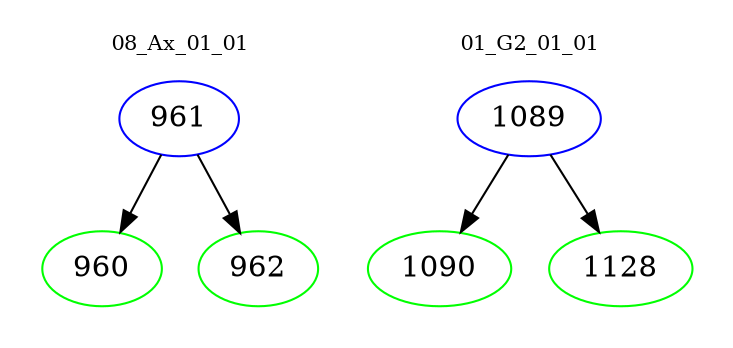 digraph{
subgraph cluster_0 {
color = white
label = "08_Ax_01_01";
fontsize=10;
T0_961 [label="961", color="blue"]
T0_961 -> T0_960 [color="black"]
T0_960 [label="960", color="green"]
T0_961 -> T0_962 [color="black"]
T0_962 [label="962", color="green"]
}
subgraph cluster_1 {
color = white
label = "01_G2_01_01";
fontsize=10;
T1_1089 [label="1089", color="blue"]
T1_1089 -> T1_1090 [color="black"]
T1_1090 [label="1090", color="green"]
T1_1089 -> T1_1128 [color="black"]
T1_1128 [label="1128", color="green"]
}
}
